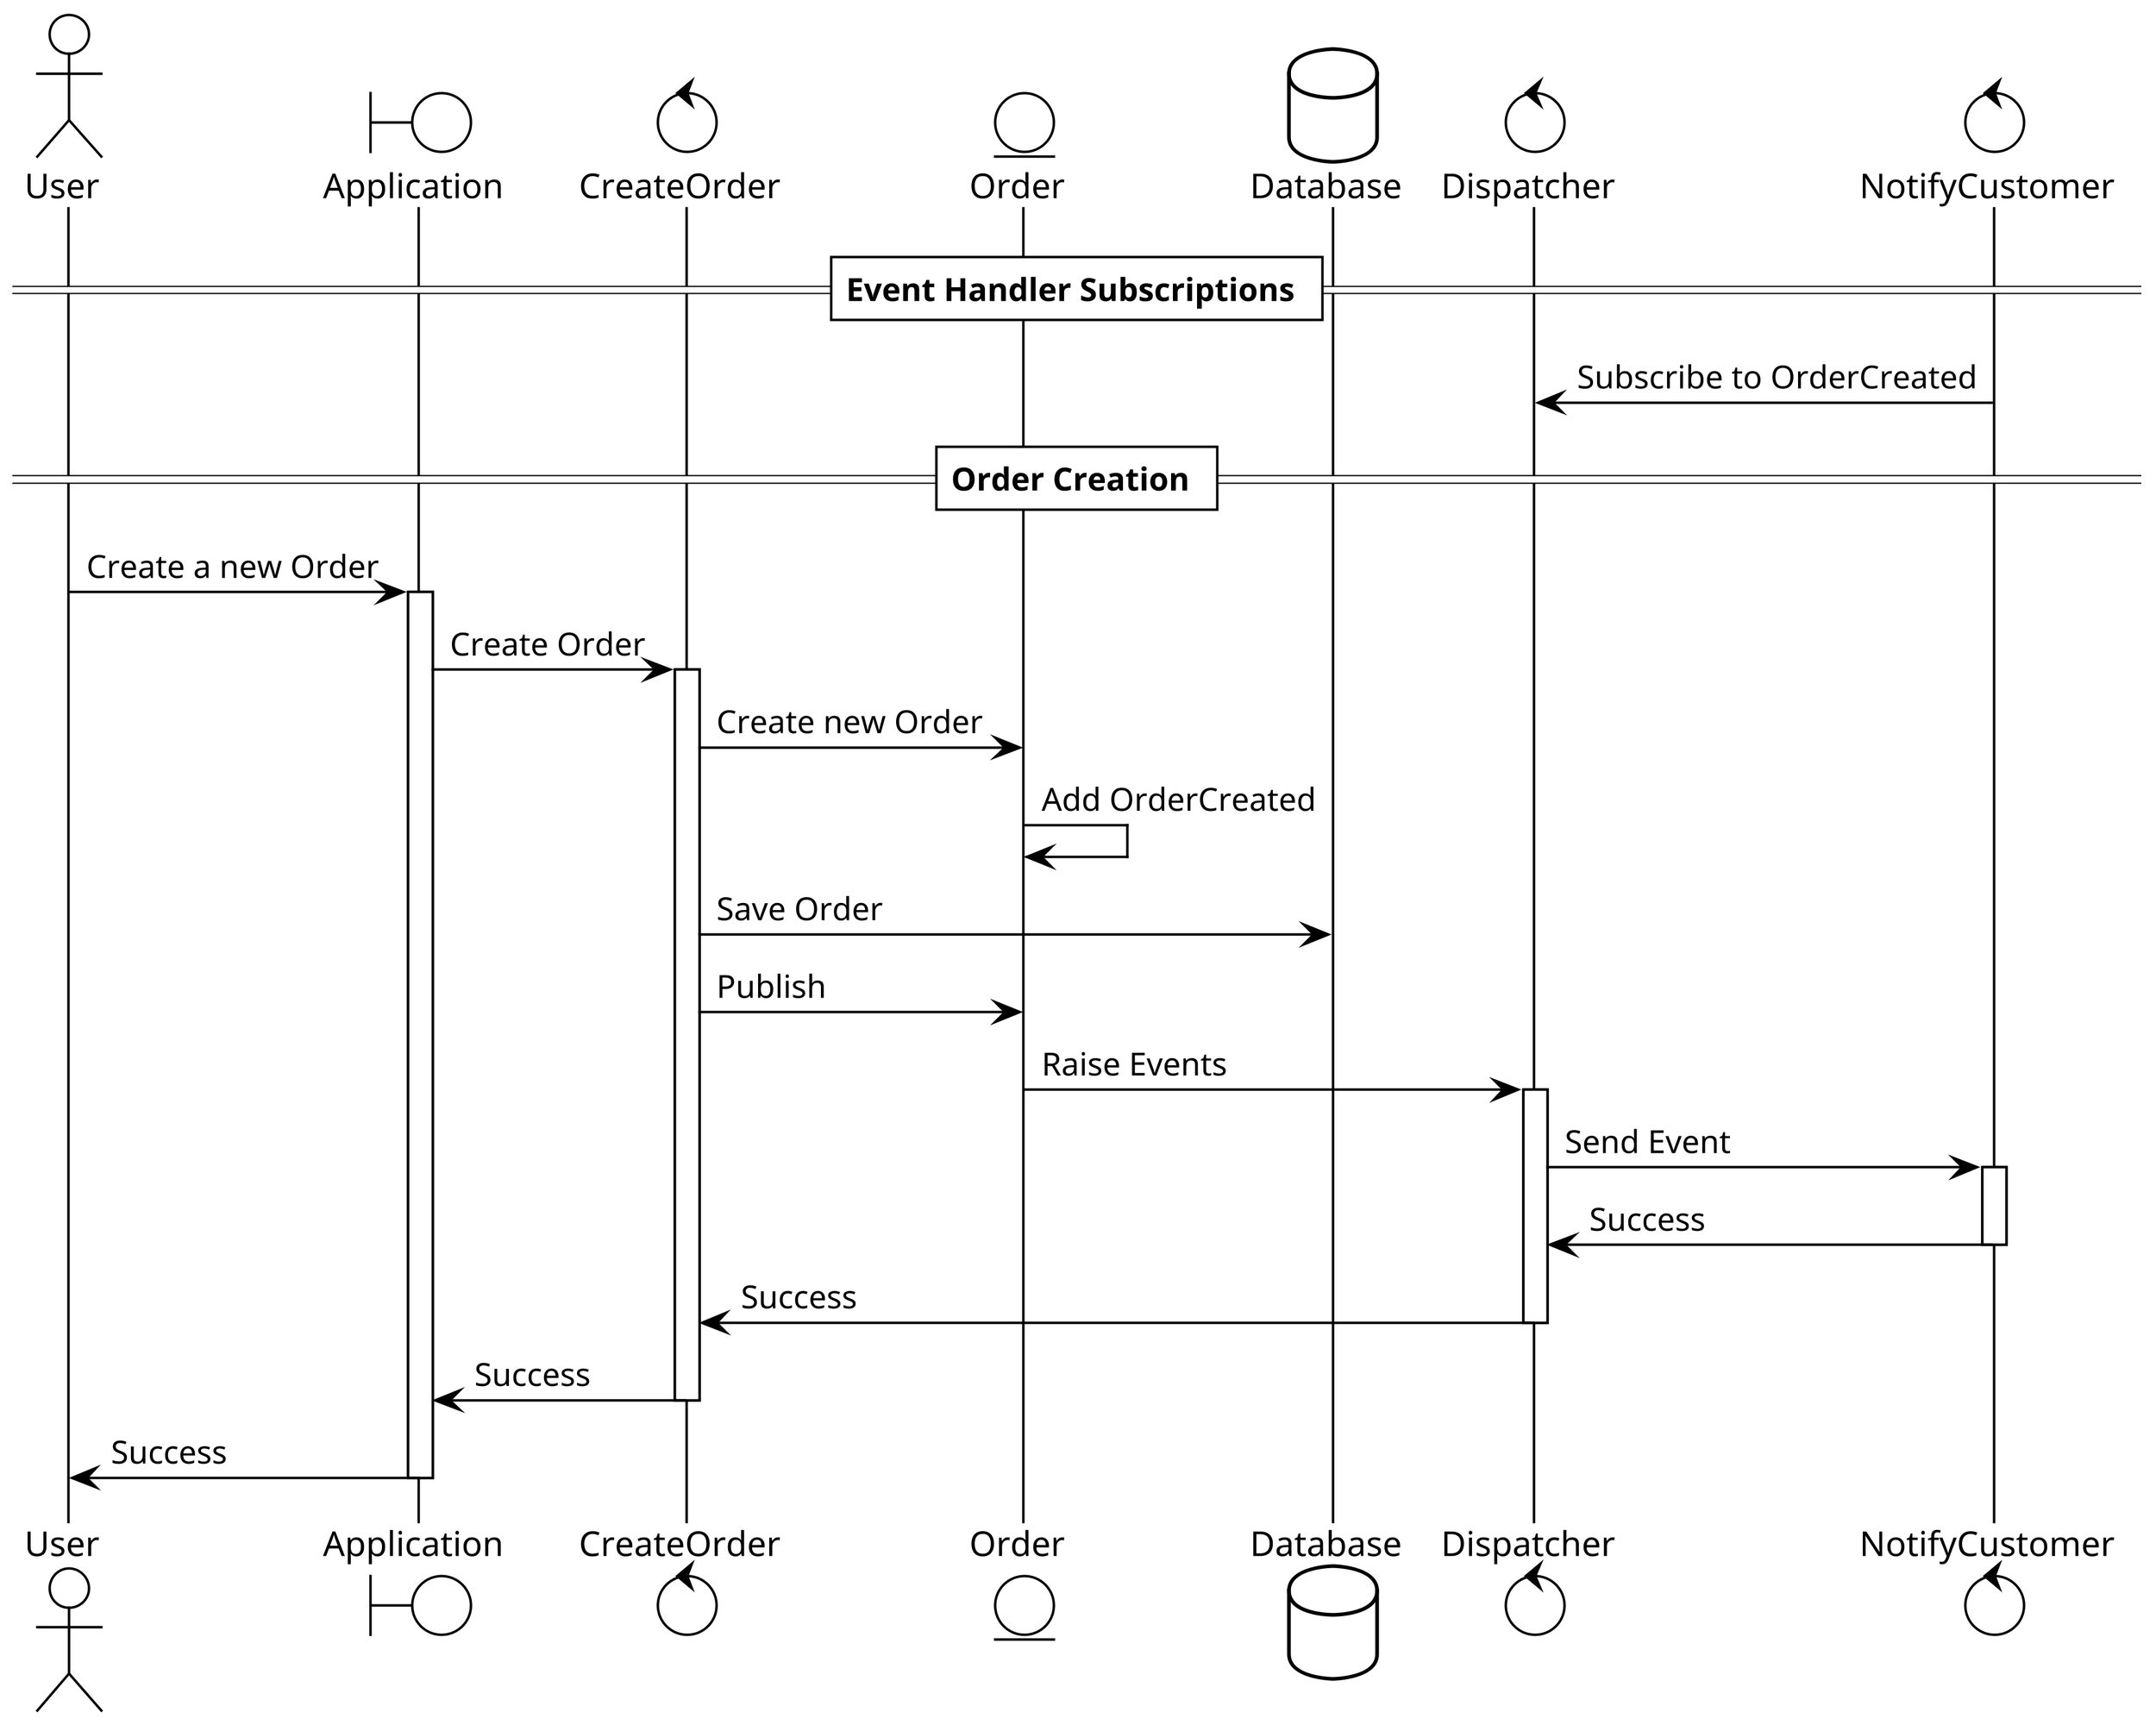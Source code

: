 @startuml
!theme plain
skinparam dpi 400
skinparam defaultFontName Jetbrains Mono

actor User as u
boundary Application as app
control CreateOrder as co
entity Order as o
database Database as db
control Dispatcher as ed
control NotifyCustomer as nc

== Event Handler Subscriptions ==
nc -> ed : Subscribe to OrderCreated
== Order Creation ==
u -> app : Create a new Order
activate app
app -> co : Create Order
activate co
co -> o : Create new Order
o -> o : Add OrderCreated
co -> db : Save Order
co -> o : Publish
o -> ed : Raise Events
activate ed
ed -> nc : Send Event
activate nc
nc -> ed : Success
deactivate nc
ed -> co : Success
deactivate ed
co -> app : Success
deactivate co
app -> u : Success
deactivate app
@endump
